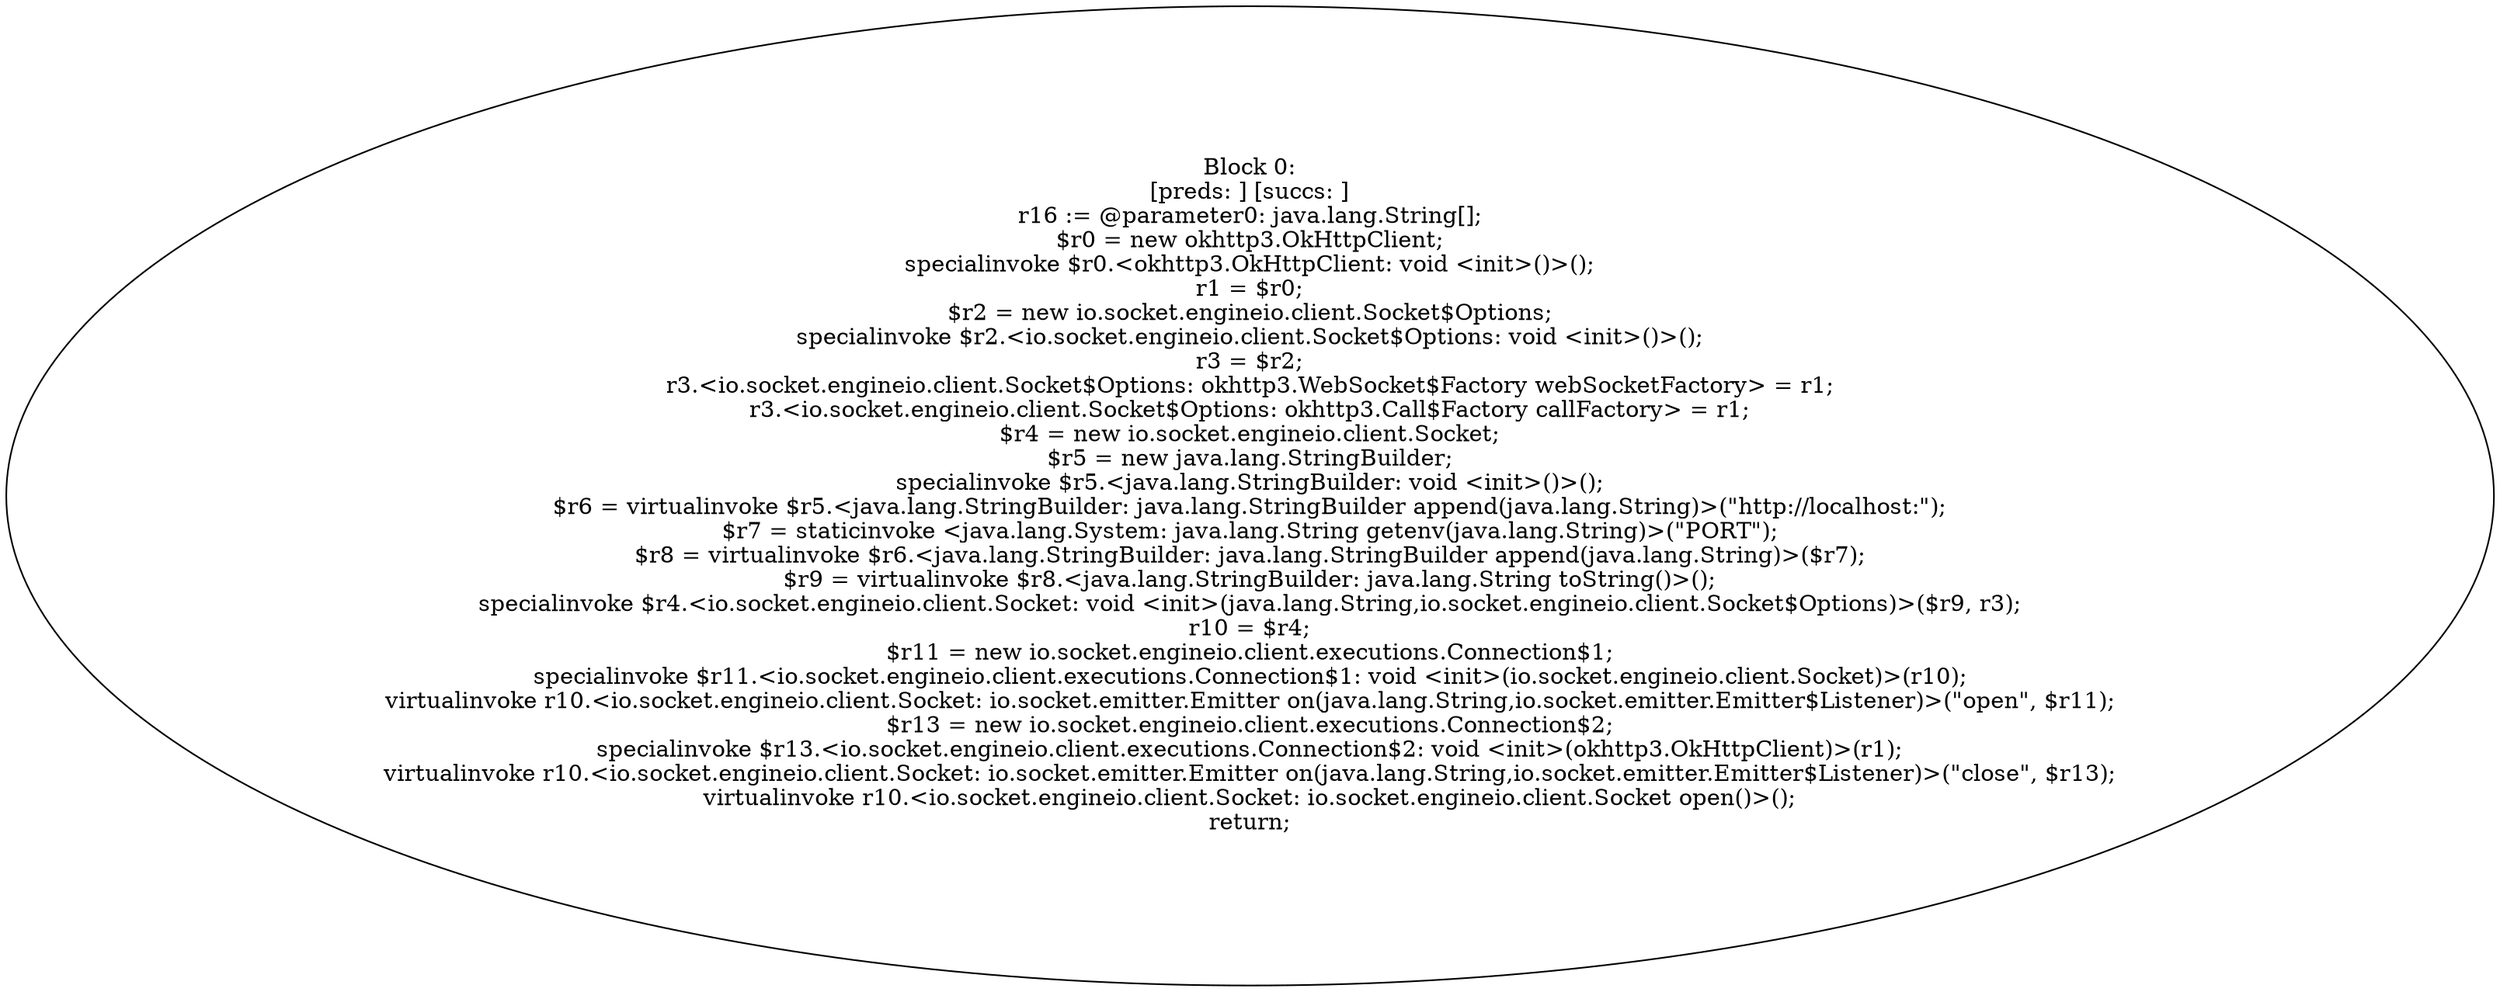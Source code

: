 digraph "unitGraph" {
    "Block 0:
[preds: ] [succs: ]
r16 := @parameter0: java.lang.String[];
$r0 = new okhttp3.OkHttpClient;
specialinvoke $r0.<okhttp3.OkHttpClient: void <init>()>();
r1 = $r0;
$r2 = new io.socket.engineio.client.Socket$Options;
specialinvoke $r2.<io.socket.engineio.client.Socket$Options: void <init>()>();
r3 = $r2;
r3.<io.socket.engineio.client.Socket$Options: okhttp3.WebSocket$Factory webSocketFactory> = r1;
r3.<io.socket.engineio.client.Socket$Options: okhttp3.Call$Factory callFactory> = r1;
$r4 = new io.socket.engineio.client.Socket;
$r5 = new java.lang.StringBuilder;
specialinvoke $r5.<java.lang.StringBuilder: void <init>()>();
$r6 = virtualinvoke $r5.<java.lang.StringBuilder: java.lang.StringBuilder append(java.lang.String)>(\"http://localhost:\");
$r7 = staticinvoke <java.lang.System: java.lang.String getenv(java.lang.String)>(\"PORT\");
$r8 = virtualinvoke $r6.<java.lang.StringBuilder: java.lang.StringBuilder append(java.lang.String)>($r7);
$r9 = virtualinvoke $r8.<java.lang.StringBuilder: java.lang.String toString()>();
specialinvoke $r4.<io.socket.engineio.client.Socket: void <init>(java.lang.String,io.socket.engineio.client.Socket$Options)>($r9, r3);
r10 = $r4;
$r11 = new io.socket.engineio.client.executions.Connection$1;
specialinvoke $r11.<io.socket.engineio.client.executions.Connection$1: void <init>(io.socket.engineio.client.Socket)>(r10);
virtualinvoke r10.<io.socket.engineio.client.Socket: io.socket.emitter.Emitter on(java.lang.String,io.socket.emitter.Emitter$Listener)>(\"open\", $r11);
$r13 = new io.socket.engineio.client.executions.Connection$2;
specialinvoke $r13.<io.socket.engineio.client.executions.Connection$2: void <init>(okhttp3.OkHttpClient)>(r1);
virtualinvoke r10.<io.socket.engineio.client.Socket: io.socket.emitter.Emitter on(java.lang.String,io.socket.emitter.Emitter$Listener)>(\"close\", $r13);
virtualinvoke r10.<io.socket.engineio.client.Socket: io.socket.engineio.client.Socket open()>();
return;
"
}
